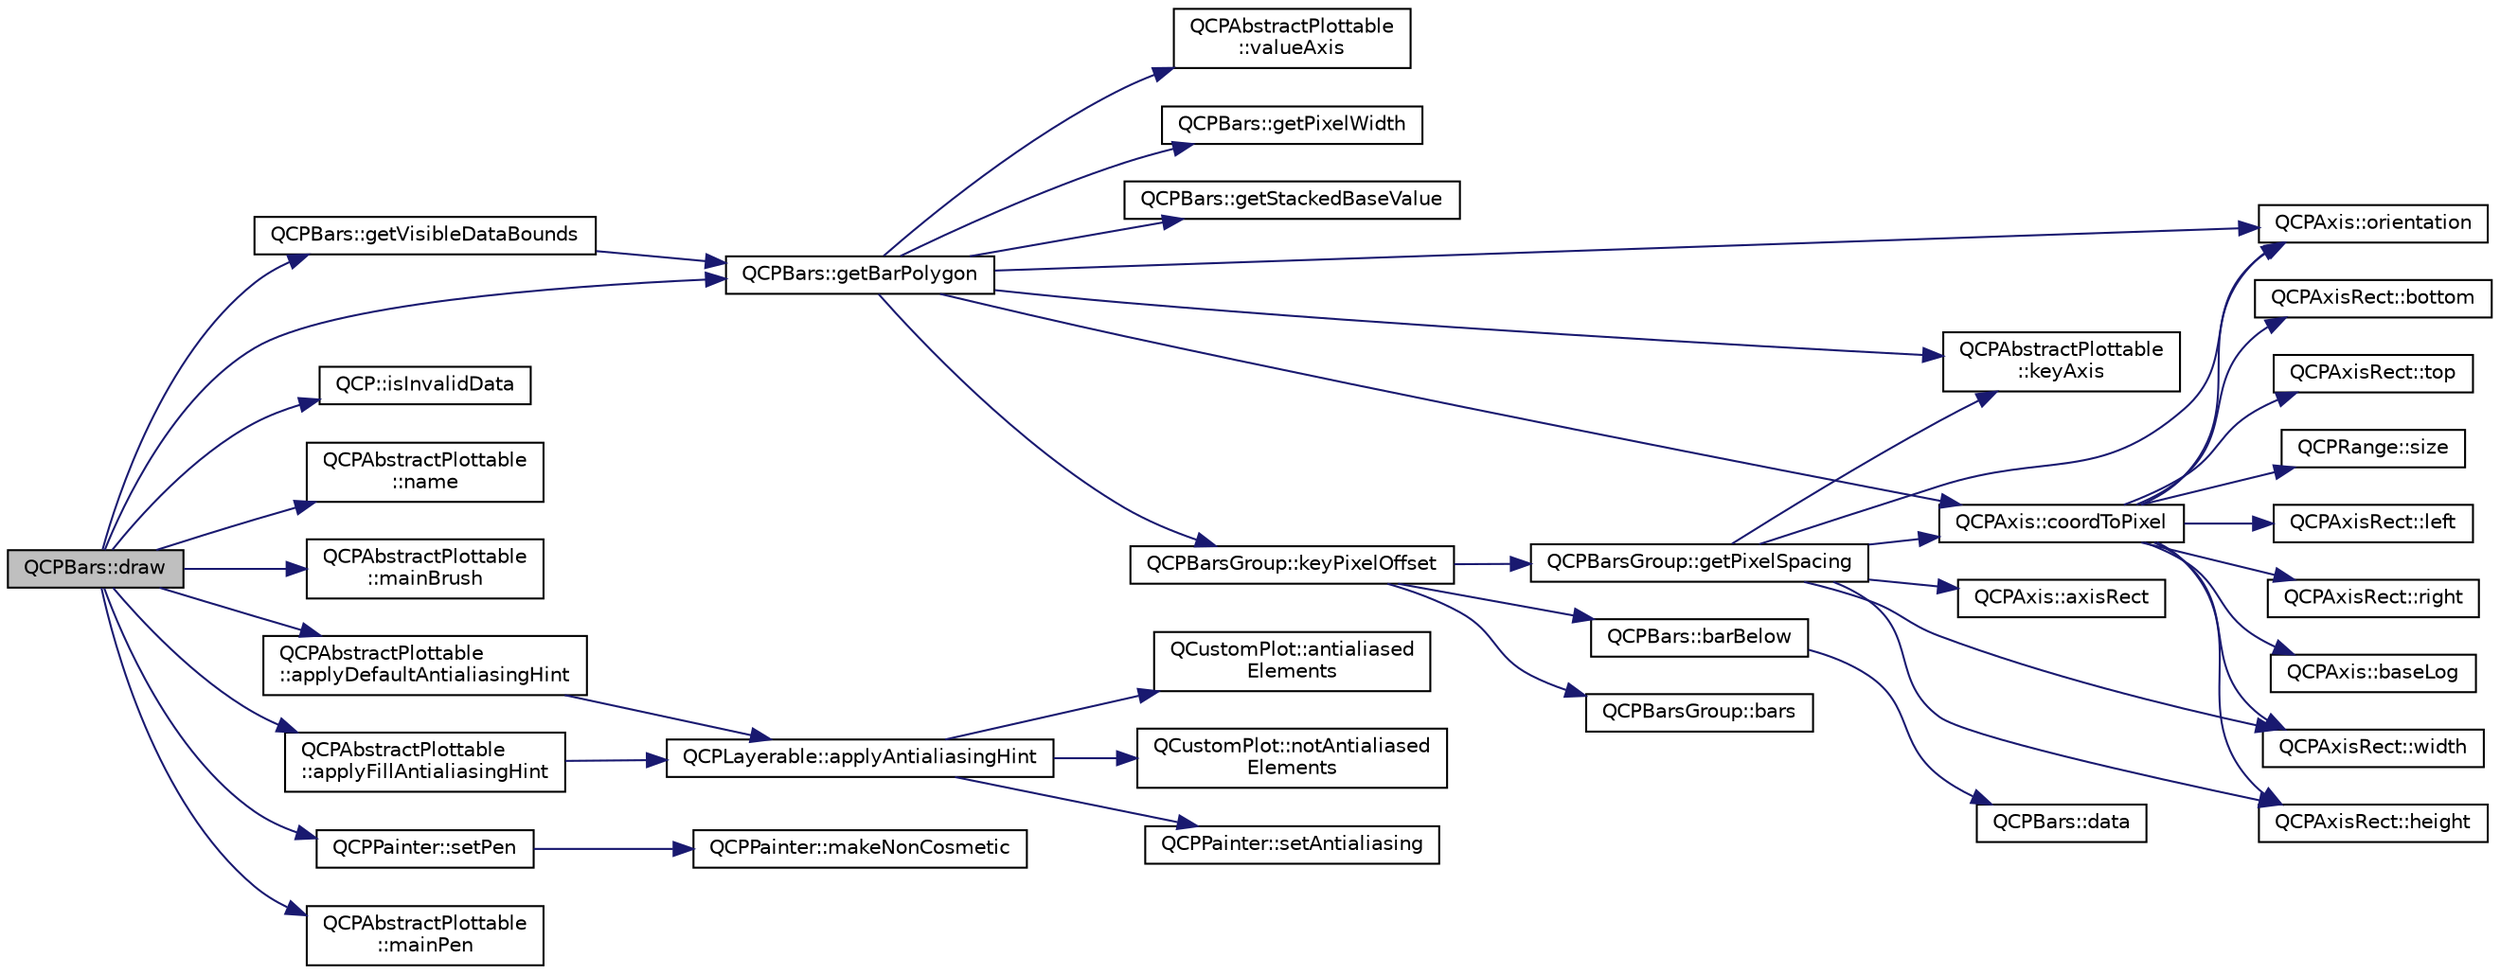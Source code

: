 digraph "QCPBars::draw"
{
  edge [fontname="Helvetica",fontsize="10",labelfontname="Helvetica",labelfontsize="10"];
  node [fontname="Helvetica",fontsize="10",shape=record];
  rankdir="LR";
  Node59 [label="QCPBars::draw",height=0.2,width=0.4,color="black", fillcolor="grey75", style="filled", fontcolor="black"];
  Node59 -> Node60 [color="midnightblue",fontsize="10",style="solid",fontname="Helvetica"];
  Node60 [label="QCPBars::getVisibleDataBounds",height=0.2,width=0.4,color="black", fillcolor="white", style="filled",URL="$d9/d56/class_q_c_p_bars.html#adce71831920cf0426722fdd47ba34261"];
  Node60 -> Node61 [color="midnightblue",fontsize="10",style="solid",fontname="Helvetica"];
  Node61 [label="QCPBars::getBarPolygon",height=0.2,width=0.4,color="black", fillcolor="white", style="filled",URL="$d9/d56/class_q_c_p_bars.html#a3a4ca0069f003929284763caef1856a8"];
  Node61 -> Node62 [color="midnightblue",fontsize="10",style="solid",fontname="Helvetica"];
  Node62 [label="QCPAbstractPlottable\l::keyAxis",height=0.2,width=0.4,color="black", fillcolor="white", style="filled",URL="$d4/d89/class_q_c_p_abstract_plottable.html#a2cdd6f0dd5e9a979037f86b4000d9cfe"];
  Node61 -> Node63 [color="midnightblue",fontsize="10",style="solid",fontname="Helvetica"];
  Node63 [label="QCPAbstractPlottable\l::valueAxis",height=0.2,width=0.4,color="black", fillcolor="white", style="filled",URL="$d4/d89/class_q_c_p_abstract_plottable.html#af47809a644a68ffd955fb30b01fb4f2f"];
  Node61 -> Node64 [color="midnightblue",fontsize="10",style="solid",fontname="Helvetica"];
  Node64 [label="QCPBars::getPixelWidth",height=0.2,width=0.4,color="black", fillcolor="white", style="filled",URL="$d9/d56/class_q_c_p_bars.html#ad87586cc5e9806740bc0e867667da409"];
  Node61 -> Node65 [color="midnightblue",fontsize="10",style="solid",fontname="Helvetica"];
  Node65 [label="QCPBars::getStackedBaseValue",height=0.2,width=0.4,color="black", fillcolor="white", style="filled",URL="$d9/d56/class_q_c_p_bars.html#a0ffd6e043876e13e89eaa54e9f8a04b9"];
  Node61 -> Node66 [color="midnightblue",fontsize="10",style="solid",fontname="Helvetica"];
  Node66 [label="QCPAxis::coordToPixel",height=0.2,width=0.4,color="black", fillcolor="white", style="filled",URL="$d2/deb/class_q_c_p_axis.html#af15d1b3a7f7e9b53d759d3ccff1fe4b4"];
  Node66 -> Node67 [color="midnightblue",fontsize="10",style="solid",fontname="Helvetica"];
  Node67 [label="QCPAxis::orientation",height=0.2,width=0.4,color="black", fillcolor="white", style="filled",URL="$d2/deb/class_q_c_p_axis.html#ab988ef4538e2655bb77bd138189cd42e"];
  Node66 -> Node68 [color="midnightblue",fontsize="10",style="solid",fontname="Helvetica"];
  Node68 [label="QCPRange::size",height=0.2,width=0.4,color="black", fillcolor="white", style="filled",URL="$d8/d0b/class_q_c_p_range.html#a62326e7cc4316b96df6a60813230e63f"];
  Node66 -> Node69 [color="midnightblue",fontsize="10",style="solid",fontname="Helvetica"];
  Node69 [label="QCPAxisRect::width",height=0.2,width=0.4,color="black", fillcolor="white", style="filled",URL="$d8/dad/class_q_c_p_axis_rect.html#a204645398a4f9d0b0189385c7c2cfb91"];
  Node66 -> Node70 [color="midnightblue",fontsize="10",style="solid",fontname="Helvetica"];
  Node70 [label="QCPAxisRect::left",height=0.2,width=0.4,color="black", fillcolor="white", style="filled",URL="$d8/dad/class_q_c_p_axis_rect.html#afb4a3de02046b20b9310bdb8fca781c3"];
  Node66 -> Node71 [color="midnightblue",fontsize="10",style="solid",fontname="Helvetica"];
  Node71 [label="QCPAxisRect::right",height=0.2,width=0.4,color="black", fillcolor="white", style="filled",URL="$d8/dad/class_q_c_p_axis_rect.html#a3f819d4a1b2193723d1fdafc573eea10"];
  Node66 -> Node72 [color="midnightblue",fontsize="10",style="solid",fontname="Helvetica"];
  Node72 [label="QCPAxis::baseLog",height=0.2,width=0.4,color="black", fillcolor="white", style="filled",URL="$d2/deb/class_q_c_p_axis.html#ae759538b7eeb12259944e75a6bc359da"];
  Node66 -> Node73 [color="midnightblue",fontsize="10",style="solid",fontname="Helvetica"];
  Node73 [label="QCPAxisRect::bottom",height=0.2,width=0.4,color="black", fillcolor="white", style="filled",URL="$d8/dad/class_q_c_p_axis_rect.html#acefdf1abaa8a8ab681e906cc2be9581e"];
  Node66 -> Node74 [color="midnightblue",fontsize="10",style="solid",fontname="Helvetica"];
  Node74 [label="QCPAxisRect::height",height=0.2,width=0.4,color="black", fillcolor="white", style="filled",URL="$d8/dad/class_q_c_p_axis_rect.html#acc4377809e79d9a089ab790f39429b0d"];
  Node66 -> Node75 [color="midnightblue",fontsize="10",style="solid",fontname="Helvetica"];
  Node75 [label="QCPAxisRect::top",height=0.2,width=0.4,color="black", fillcolor="white", style="filled",URL="$d8/dad/class_q_c_p_axis_rect.html#a45dbad181cbb9f09d068dbb76c817c95"];
  Node61 -> Node76 [color="midnightblue",fontsize="10",style="solid",fontname="Helvetica"];
  Node76 [label="QCPBarsGroup::keyPixelOffset",height=0.2,width=0.4,color="black", fillcolor="white", style="filled",URL="$d3/d76/class_q_c_p_bars_group.html#a8e2ca6002e7bab49670144d048a2bcc9"];
  Node76 -> Node77 [color="midnightblue",fontsize="10",style="solid",fontname="Helvetica"];
  Node77 [label="QCPBars::barBelow",height=0.2,width=0.4,color="black", fillcolor="white", style="filled",URL="$d9/d56/class_q_c_p_bars.html#a1b58664864b141f45e02044a855b3213"];
  Node77 -> Node78 [color="midnightblue",fontsize="10",style="solid",fontname="Helvetica"];
  Node78 [label="QCPBars::data",height=0.2,width=0.4,color="black", fillcolor="white", style="filled",URL="$d9/d56/class_q_c_p_bars.html#a185bcee5f2d96fbc336a2d270687d016"];
  Node76 -> Node79 [color="midnightblue",fontsize="10",style="solid",fontname="Helvetica"];
  Node79 [label="QCPBarsGroup::bars",height=0.2,width=0.4,color="black", fillcolor="white", style="filled",URL="$d3/d76/class_q_c_p_bars_group.html#a6e4f4e86abbec6a9342f204ef82abef8"];
  Node76 -> Node80 [color="midnightblue",fontsize="10",style="solid",fontname="Helvetica"];
  Node80 [label="QCPBarsGroup::getPixelSpacing",height=0.2,width=0.4,color="black", fillcolor="white", style="filled",URL="$d3/d76/class_q_c_p_bars_group.html#a0beccd41bc3841a4c5b284823bc7d2de"];
  Node80 -> Node62 [color="midnightblue",fontsize="10",style="solid",fontname="Helvetica"];
  Node80 -> Node67 [color="midnightblue",fontsize="10",style="solid",fontname="Helvetica"];
  Node80 -> Node81 [color="midnightblue",fontsize="10",style="solid",fontname="Helvetica"];
  Node81 [label="QCPAxis::axisRect",height=0.2,width=0.4,color="black", fillcolor="white", style="filled",URL="$d2/deb/class_q_c_p_axis.html#afc94bcfdf8adfe8e01013f13bdf159a2"];
  Node80 -> Node69 [color="midnightblue",fontsize="10",style="solid",fontname="Helvetica"];
  Node80 -> Node74 [color="midnightblue",fontsize="10",style="solid",fontname="Helvetica"];
  Node80 -> Node66 [color="midnightblue",fontsize="10",style="solid",fontname="Helvetica"];
  Node61 -> Node67 [color="midnightblue",fontsize="10",style="solid",fontname="Helvetica"];
  Node59 -> Node82 [color="midnightblue",fontsize="10",style="solid",fontname="Helvetica"];
  Node82 [label="QCP::isInvalidData",height=0.2,width=0.4,color="black", fillcolor="white", style="filled",URL="$d9/d5c/namespace_q_c_p.html#a07ab701c05329089f933b9cae2638a63"];
  Node59 -> Node83 [color="midnightblue",fontsize="10",style="solid",fontname="Helvetica"];
  Node83 [label="QCPAbstractPlottable\l::name",height=0.2,width=0.4,color="black", fillcolor="white", style="filled",URL="$d4/d89/class_q_c_p_abstract_plottable.html#a52c226eefcb1920240eeabae574d28c0"];
  Node59 -> Node61 [color="midnightblue",fontsize="10",style="solid",fontname="Helvetica"];
  Node59 -> Node84 [color="midnightblue",fontsize="10",style="solid",fontname="Helvetica"];
  Node84 [label="QCPAbstractPlottable\l::mainBrush",height=0.2,width=0.4,color="black", fillcolor="white", style="filled",URL="$d4/d89/class_q_c_p_abstract_plottable.html#ac9147022a662e92b46c39e7cb821b0af"];
  Node59 -> Node85 [color="midnightblue",fontsize="10",style="solid",fontname="Helvetica"];
  Node85 [label="QCPAbstractPlottable\l::applyFillAntialiasingHint",height=0.2,width=0.4,color="black", fillcolor="white", style="filled",URL="$d4/d89/class_q_c_p_abstract_plottable.html#a8d06a59ea23324cce6330ebf2262c0ed"];
  Node85 -> Node86 [color="midnightblue",fontsize="10",style="solid",fontname="Helvetica"];
  Node86 [label="QCPLayerable::applyAntialiasingHint",height=0.2,width=0.4,color="black", fillcolor="white", style="filled",URL="$d6/d4d/class_q_c_p_layerable.html#acb663e375d2d36dc5c55021ee5a2119b"];
  Node86 -> Node87 [color="midnightblue",fontsize="10",style="solid",fontname="Helvetica"];
  Node87 [label="QCustomPlot::notAntialiased\lElements",height=0.2,width=0.4,color="black", fillcolor="white", style="filled",URL="$dd/d9b/class_q_custom_plot.html#a75571bc5b2167e83def132fc993091b3"];
  Node86 -> Node88 [color="midnightblue",fontsize="10",style="solid",fontname="Helvetica"];
  Node88 [label="QCPPainter::setAntialiasing",height=0.2,width=0.4,color="black", fillcolor="white", style="filled",URL="$d3/db4/class_q_c_p_painter.html#aaba1deb9188244d9ea65b035112b4d05"];
  Node86 -> Node89 [color="midnightblue",fontsize="10",style="solid",fontname="Helvetica"];
  Node89 [label="QCustomPlot::antialiased\lElements",height=0.2,width=0.4,color="black", fillcolor="white", style="filled",URL="$dd/d9b/class_q_custom_plot.html#a631762eb183aceecee73d30e108641ee"];
  Node59 -> Node90 [color="midnightblue",fontsize="10",style="solid",fontname="Helvetica"];
  Node90 [label="QCPPainter::setPen",height=0.2,width=0.4,color="black", fillcolor="white", style="filled",URL="$d3/db4/class_q_c_p_painter.html#af9c7a4cd1791403901f8c5b82a150195"];
  Node90 -> Node91 [color="midnightblue",fontsize="10",style="solid",fontname="Helvetica"];
  Node91 [label="QCPPainter::makeNonCosmetic",height=0.2,width=0.4,color="black", fillcolor="white", style="filled",URL="$d3/db4/class_q_c_p_painter.html#a7e63fbcf47e35c6f2ecd11b8fef7c7d8"];
  Node59 -> Node92 [color="midnightblue",fontsize="10",style="solid",fontname="Helvetica"];
  Node92 [label="QCPAbstractPlottable\l::mainPen",height=0.2,width=0.4,color="black", fillcolor="white", style="filled",URL="$d4/d89/class_q_c_p_abstract_plottable.html#abd790a3b229239f49067f136633a4b98"];
  Node59 -> Node93 [color="midnightblue",fontsize="10",style="solid",fontname="Helvetica"];
  Node93 [label="QCPAbstractPlottable\l::applyDefaultAntialiasingHint",height=0.2,width=0.4,color="black", fillcolor="white", style="filled",URL="$d4/d89/class_q_c_p_abstract_plottable.html#a59a80773c5cefc05a0646ac8e1149ed5"];
  Node93 -> Node86 [color="midnightblue",fontsize="10",style="solid",fontname="Helvetica"];
}
